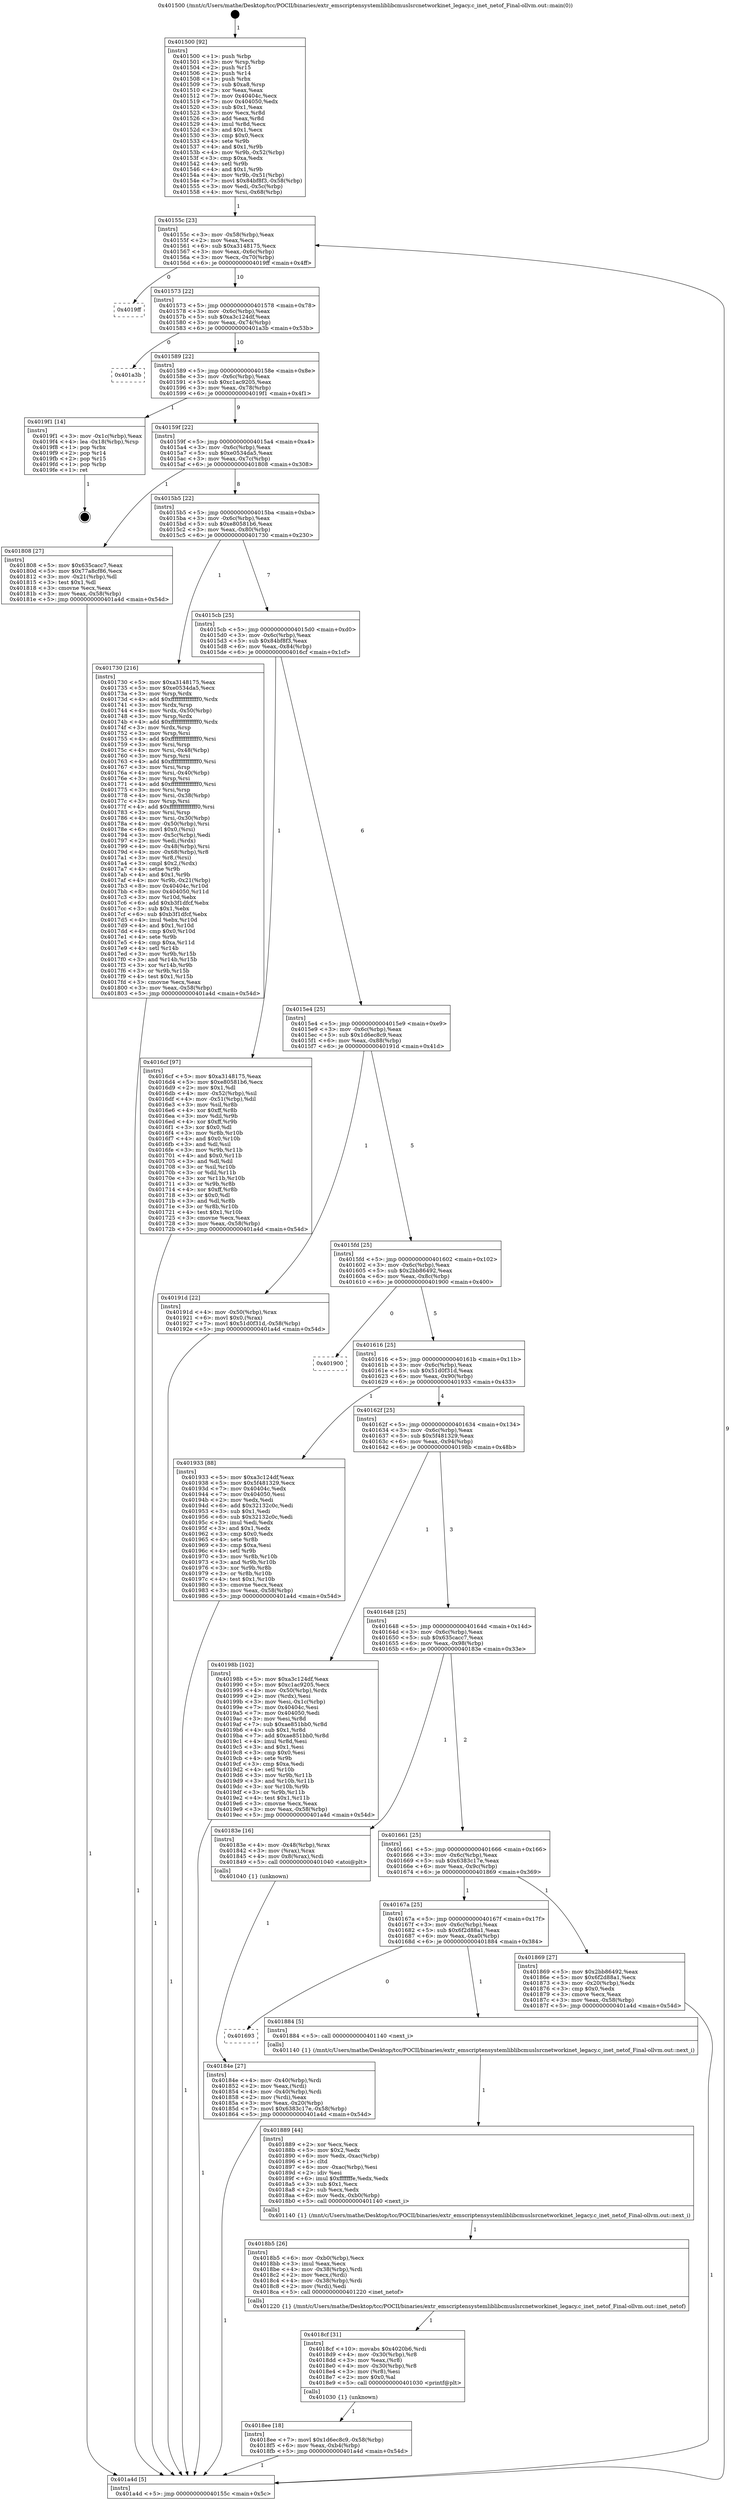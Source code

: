 digraph "0x401500" {
  label = "0x401500 (/mnt/c/Users/mathe/Desktop/tcc/POCII/binaries/extr_emscriptensystemliblibcmuslsrcnetworkinet_legacy.c_inet_netof_Final-ollvm.out::main(0))"
  labelloc = "t"
  node[shape=record]

  Entry [label="",width=0.3,height=0.3,shape=circle,fillcolor=black,style=filled]
  "0x40155c" [label="{
     0x40155c [23]\l
     | [instrs]\l
     &nbsp;&nbsp;0x40155c \<+3\>: mov -0x58(%rbp),%eax\l
     &nbsp;&nbsp;0x40155f \<+2\>: mov %eax,%ecx\l
     &nbsp;&nbsp;0x401561 \<+6\>: sub $0xa3148175,%ecx\l
     &nbsp;&nbsp;0x401567 \<+3\>: mov %eax,-0x6c(%rbp)\l
     &nbsp;&nbsp;0x40156a \<+3\>: mov %ecx,-0x70(%rbp)\l
     &nbsp;&nbsp;0x40156d \<+6\>: je 00000000004019ff \<main+0x4ff\>\l
  }"]
  "0x4019ff" [label="{
     0x4019ff\l
  }", style=dashed]
  "0x401573" [label="{
     0x401573 [22]\l
     | [instrs]\l
     &nbsp;&nbsp;0x401573 \<+5\>: jmp 0000000000401578 \<main+0x78\>\l
     &nbsp;&nbsp;0x401578 \<+3\>: mov -0x6c(%rbp),%eax\l
     &nbsp;&nbsp;0x40157b \<+5\>: sub $0xa3c124df,%eax\l
     &nbsp;&nbsp;0x401580 \<+3\>: mov %eax,-0x74(%rbp)\l
     &nbsp;&nbsp;0x401583 \<+6\>: je 0000000000401a3b \<main+0x53b\>\l
  }"]
  Exit [label="",width=0.3,height=0.3,shape=circle,fillcolor=black,style=filled,peripheries=2]
  "0x401a3b" [label="{
     0x401a3b\l
  }", style=dashed]
  "0x401589" [label="{
     0x401589 [22]\l
     | [instrs]\l
     &nbsp;&nbsp;0x401589 \<+5\>: jmp 000000000040158e \<main+0x8e\>\l
     &nbsp;&nbsp;0x40158e \<+3\>: mov -0x6c(%rbp),%eax\l
     &nbsp;&nbsp;0x401591 \<+5\>: sub $0xc1ac9205,%eax\l
     &nbsp;&nbsp;0x401596 \<+3\>: mov %eax,-0x78(%rbp)\l
     &nbsp;&nbsp;0x401599 \<+6\>: je 00000000004019f1 \<main+0x4f1\>\l
  }"]
  "0x4018ee" [label="{
     0x4018ee [18]\l
     | [instrs]\l
     &nbsp;&nbsp;0x4018ee \<+7\>: movl $0x1d6ec8c9,-0x58(%rbp)\l
     &nbsp;&nbsp;0x4018f5 \<+6\>: mov %eax,-0xb4(%rbp)\l
     &nbsp;&nbsp;0x4018fb \<+5\>: jmp 0000000000401a4d \<main+0x54d\>\l
  }"]
  "0x4019f1" [label="{
     0x4019f1 [14]\l
     | [instrs]\l
     &nbsp;&nbsp;0x4019f1 \<+3\>: mov -0x1c(%rbp),%eax\l
     &nbsp;&nbsp;0x4019f4 \<+4\>: lea -0x18(%rbp),%rsp\l
     &nbsp;&nbsp;0x4019f8 \<+1\>: pop %rbx\l
     &nbsp;&nbsp;0x4019f9 \<+2\>: pop %r14\l
     &nbsp;&nbsp;0x4019fb \<+2\>: pop %r15\l
     &nbsp;&nbsp;0x4019fd \<+1\>: pop %rbp\l
     &nbsp;&nbsp;0x4019fe \<+1\>: ret\l
  }"]
  "0x40159f" [label="{
     0x40159f [22]\l
     | [instrs]\l
     &nbsp;&nbsp;0x40159f \<+5\>: jmp 00000000004015a4 \<main+0xa4\>\l
     &nbsp;&nbsp;0x4015a4 \<+3\>: mov -0x6c(%rbp),%eax\l
     &nbsp;&nbsp;0x4015a7 \<+5\>: sub $0xe0534da5,%eax\l
     &nbsp;&nbsp;0x4015ac \<+3\>: mov %eax,-0x7c(%rbp)\l
     &nbsp;&nbsp;0x4015af \<+6\>: je 0000000000401808 \<main+0x308\>\l
  }"]
  "0x4018cf" [label="{
     0x4018cf [31]\l
     | [instrs]\l
     &nbsp;&nbsp;0x4018cf \<+10\>: movabs $0x4020b6,%rdi\l
     &nbsp;&nbsp;0x4018d9 \<+4\>: mov -0x30(%rbp),%r8\l
     &nbsp;&nbsp;0x4018dd \<+3\>: mov %eax,(%r8)\l
     &nbsp;&nbsp;0x4018e0 \<+4\>: mov -0x30(%rbp),%r8\l
     &nbsp;&nbsp;0x4018e4 \<+3\>: mov (%r8),%esi\l
     &nbsp;&nbsp;0x4018e7 \<+2\>: mov $0x0,%al\l
     &nbsp;&nbsp;0x4018e9 \<+5\>: call 0000000000401030 \<printf@plt\>\l
     | [calls]\l
     &nbsp;&nbsp;0x401030 \{1\} (unknown)\l
  }"]
  "0x401808" [label="{
     0x401808 [27]\l
     | [instrs]\l
     &nbsp;&nbsp;0x401808 \<+5\>: mov $0x635cacc7,%eax\l
     &nbsp;&nbsp;0x40180d \<+5\>: mov $0x77a8cf86,%ecx\l
     &nbsp;&nbsp;0x401812 \<+3\>: mov -0x21(%rbp),%dl\l
     &nbsp;&nbsp;0x401815 \<+3\>: test $0x1,%dl\l
     &nbsp;&nbsp;0x401818 \<+3\>: cmovne %ecx,%eax\l
     &nbsp;&nbsp;0x40181b \<+3\>: mov %eax,-0x58(%rbp)\l
     &nbsp;&nbsp;0x40181e \<+5\>: jmp 0000000000401a4d \<main+0x54d\>\l
  }"]
  "0x4015b5" [label="{
     0x4015b5 [22]\l
     | [instrs]\l
     &nbsp;&nbsp;0x4015b5 \<+5\>: jmp 00000000004015ba \<main+0xba\>\l
     &nbsp;&nbsp;0x4015ba \<+3\>: mov -0x6c(%rbp),%eax\l
     &nbsp;&nbsp;0x4015bd \<+5\>: sub $0xe80581b6,%eax\l
     &nbsp;&nbsp;0x4015c2 \<+3\>: mov %eax,-0x80(%rbp)\l
     &nbsp;&nbsp;0x4015c5 \<+6\>: je 0000000000401730 \<main+0x230\>\l
  }"]
  "0x4018b5" [label="{
     0x4018b5 [26]\l
     | [instrs]\l
     &nbsp;&nbsp;0x4018b5 \<+6\>: mov -0xb0(%rbp),%ecx\l
     &nbsp;&nbsp;0x4018bb \<+3\>: imul %eax,%ecx\l
     &nbsp;&nbsp;0x4018be \<+4\>: mov -0x38(%rbp),%rdi\l
     &nbsp;&nbsp;0x4018c2 \<+2\>: mov %ecx,(%rdi)\l
     &nbsp;&nbsp;0x4018c4 \<+4\>: mov -0x38(%rbp),%rdi\l
     &nbsp;&nbsp;0x4018c8 \<+2\>: mov (%rdi),%edi\l
     &nbsp;&nbsp;0x4018ca \<+5\>: call 0000000000401220 \<inet_netof\>\l
     | [calls]\l
     &nbsp;&nbsp;0x401220 \{1\} (/mnt/c/Users/mathe/Desktop/tcc/POCII/binaries/extr_emscriptensystemliblibcmuslsrcnetworkinet_legacy.c_inet_netof_Final-ollvm.out::inet_netof)\l
  }"]
  "0x401730" [label="{
     0x401730 [216]\l
     | [instrs]\l
     &nbsp;&nbsp;0x401730 \<+5\>: mov $0xa3148175,%eax\l
     &nbsp;&nbsp;0x401735 \<+5\>: mov $0xe0534da5,%ecx\l
     &nbsp;&nbsp;0x40173a \<+3\>: mov %rsp,%rdx\l
     &nbsp;&nbsp;0x40173d \<+4\>: add $0xfffffffffffffff0,%rdx\l
     &nbsp;&nbsp;0x401741 \<+3\>: mov %rdx,%rsp\l
     &nbsp;&nbsp;0x401744 \<+4\>: mov %rdx,-0x50(%rbp)\l
     &nbsp;&nbsp;0x401748 \<+3\>: mov %rsp,%rdx\l
     &nbsp;&nbsp;0x40174b \<+4\>: add $0xfffffffffffffff0,%rdx\l
     &nbsp;&nbsp;0x40174f \<+3\>: mov %rdx,%rsp\l
     &nbsp;&nbsp;0x401752 \<+3\>: mov %rsp,%rsi\l
     &nbsp;&nbsp;0x401755 \<+4\>: add $0xfffffffffffffff0,%rsi\l
     &nbsp;&nbsp;0x401759 \<+3\>: mov %rsi,%rsp\l
     &nbsp;&nbsp;0x40175c \<+4\>: mov %rsi,-0x48(%rbp)\l
     &nbsp;&nbsp;0x401760 \<+3\>: mov %rsp,%rsi\l
     &nbsp;&nbsp;0x401763 \<+4\>: add $0xfffffffffffffff0,%rsi\l
     &nbsp;&nbsp;0x401767 \<+3\>: mov %rsi,%rsp\l
     &nbsp;&nbsp;0x40176a \<+4\>: mov %rsi,-0x40(%rbp)\l
     &nbsp;&nbsp;0x40176e \<+3\>: mov %rsp,%rsi\l
     &nbsp;&nbsp;0x401771 \<+4\>: add $0xfffffffffffffff0,%rsi\l
     &nbsp;&nbsp;0x401775 \<+3\>: mov %rsi,%rsp\l
     &nbsp;&nbsp;0x401778 \<+4\>: mov %rsi,-0x38(%rbp)\l
     &nbsp;&nbsp;0x40177c \<+3\>: mov %rsp,%rsi\l
     &nbsp;&nbsp;0x40177f \<+4\>: add $0xfffffffffffffff0,%rsi\l
     &nbsp;&nbsp;0x401783 \<+3\>: mov %rsi,%rsp\l
     &nbsp;&nbsp;0x401786 \<+4\>: mov %rsi,-0x30(%rbp)\l
     &nbsp;&nbsp;0x40178a \<+4\>: mov -0x50(%rbp),%rsi\l
     &nbsp;&nbsp;0x40178e \<+6\>: movl $0x0,(%rsi)\l
     &nbsp;&nbsp;0x401794 \<+3\>: mov -0x5c(%rbp),%edi\l
     &nbsp;&nbsp;0x401797 \<+2\>: mov %edi,(%rdx)\l
     &nbsp;&nbsp;0x401799 \<+4\>: mov -0x48(%rbp),%rsi\l
     &nbsp;&nbsp;0x40179d \<+4\>: mov -0x68(%rbp),%r8\l
     &nbsp;&nbsp;0x4017a1 \<+3\>: mov %r8,(%rsi)\l
     &nbsp;&nbsp;0x4017a4 \<+3\>: cmpl $0x2,(%rdx)\l
     &nbsp;&nbsp;0x4017a7 \<+4\>: setne %r9b\l
     &nbsp;&nbsp;0x4017ab \<+4\>: and $0x1,%r9b\l
     &nbsp;&nbsp;0x4017af \<+4\>: mov %r9b,-0x21(%rbp)\l
     &nbsp;&nbsp;0x4017b3 \<+8\>: mov 0x40404c,%r10d\l
     &nbsp;&nbsp;0x4017bb \<+8\>: mov 0x404050,%r11d\l
     &nbsp;&nbsp;0x4017c3 \<+3\>: mov %r10d,%ebx\l
     &nbsp;&nbsp;0x4017c6 \<+6\>: add $0xb3f1dfcf,%ebx\l
     &nbsp;&nbsp;0x4017cc \<+3\>: sub $0x1,%ebx\l
     &nbsp;&nbsp;0x4017cf \<+6\>: sub $0xb3f1dfcf,%ebx\l
     &nbsp;&nbsp;0x4017d5 \<+4\>: imul %ebx,%r10d\l
     &nbsp;&nbsp;0x4017d9 \<+4\>: and $0x1,%r10d\l
     &nbsp;&nbsp;0x4017dd \<+4\>: cmp $0x0,%r10d\l
     &nbsp;&nbsp;0x4017e1 \<+4\>: sete %r9b\l
     &nbsp;&nbsp;0x4017e5 \<+4\>: cmp $0xa,%r11d\l
     &nbsp;&nbsp;0x4017e9 \<+4\>: setl %r14b\l
     &nbsp;&nbsp;0x4017ed \<+3\>: mov %r9b,%r15b\l
     &nbsp;&nbsp;0x4017f0 \<+3\>: and %r14b,%r15b\l
     &nbsp;&nbsp;0x4017f3 \<+3\>: xor %r14b,%r9b\l
     &nbsp;&nbsp;0x4017f6 \<+3\>: or %r9b,%r15b\l
     &nbsp;&nbsp;0x4017f9 \<+4\>: test $0x1,%r15b\l
     &nbsp;&nbsp;0x4017fd \<+3\>: cmovne %ecx,%eax\l
     &nbsp;&nbsp;0x401800 \<+3\>: mov %eax,-0x58(%rbp)\l
     &nbsp;&nbsp;0x401803 \<+5\>: jmp 0000000000401a4d \<main+0x54d\>\l
  }"]
  "0x4015cb" [label="{
     0x4015cb [25]\l
     | [instrs]\l
     &nbsp;&nbsp;0x4015cb \<+5\>: jmp 00000000004015d0 \<main+0xd0\>\l
     &nbsp;&nbsp;0x4015d0 \<+3\>: mov -0x6c(%rbp),%eax\l
     &nbsp;&nbsp;0x4015d3 \<+5\>: sub $0x84bf8f3,%eax\l
     &nbsp;&nbsp;0x4015d8 \<+6\>: mov %eax,-0x84(%rbp)\l
     &nbsp;&nbsp;0x4015de \<+6\>: je 00000000004016cf \<main+0x1cf\>\l
  }"]
  "0x401889" [label="{
     0x401889 [44]\l
     | [instrs]\l
     &nbsp;&nbsp;0x401889 \<+2\>: xor %ecx,%ecx\l
     &nbsp;&nbsp;0x40188b \<+5\>: mov $0x2,%edx\l
     &nbsp;&nbsp;0x401890 \<+6\>: mov %edx,-0xac(%rbp)\l
     &nbsp;&nbsp;0x401896 \<+1\>: cltd\l
     &nbsp;&nbsp;0x401897 \<+6\>: mov -0xac(%rbp),%esi\l
     &nbsp;&nbsp;0x40189d \<+2\>: idiv %esi\l
     &nbsp;&nbsp;0x40189f \<+6\>: imul $0xfffffffe,%edx,%edx\l
     &nbsp;&nbsp;0x4018a5 \<+3\>: sub $0x1,%ecx\l
     &nbsp;&nbsp;0x4018a8 \<+2\>: sub %ecx,%edx\l
     &nbsp;&nbsp;0x4018aa \<+6\>: mov %edx,-0xb0(%rbp)\l
     &nbsp;&nbsp;0x4018b0 \<+5\>: call 0000000000401140 \<next_i\>\l
     | [calls]\l
     &nbsp;&nbsp;0x401140 \{1\} (/mnt/c/Users/mathe/Desktop/tcc/POCII/binaries/extr_emscriptensystemliblibcmuslsrcnetworkinet_legacy.c_inet_netof_Final-ollvm.out::next_i)\l
  }"]
  "0x4016cf" [label="{
     0x4016cf [97]\l
     | [instrs]\l
     &nbsp;&nbsp;0x4016cf \<+5\>: mov $0xa3148175,%eax\l
     &nbsp;&nbsp;0x4016d4 \<+5\>: mov $0xe80581b6,%ecx\l
     &nbsp;&nbsp;0x4016d9 \<+2\>: mov $0x1,%dl\l
     &nbsp;&nbsp;0x4016db \<+4\>: mov -0x52(%rbp),%sil\l
     &nbsp;&nbsp;0x4016df \<+4\>: mov -0x51(%rbp),%dil\l
     &nbsp;&nbsp;0x4016e3 \<+3\>: mov %sil,%r8b\l
     &nbsp;&nbsp;0x4016e6 \<+4\>: xor $0xff,%r8b\l
     &nbsp;&nbsp;0x4016ea \<+3\>: mov %dil,%r9b\l
     &nbsp;&nbsp;0x4016ed \<+4\>: xor $0xff,%r9b\l
     &nbsp;&nbsp;0x4016f1 \<+3\>: xor $0x0,%dl\l
     &nbsp;&nbsp;0x4016f4 \<+3\>: mov %r8b,%r10b\l
     &nbsp;&nbsp;0x4016f7 \<+4\>: and $0x0,%r10b\l
     &nbsp;&nbsp;0x4016fb \<+3\>: and %dl,%sil\l
     &nbsp;&nbsp;0x4016fe \<+3\>: mov %r9b,%r11b\l
     &nbsp;&nbsp;0x401701 \<+4\>: and $0x0,%r11b\l
     &nbsp;&nbsp;0x401705 \<+3\>: and %dl,%dil\l
     &nbsp;&nbsp;0x401708 \<+3\>: or %sil,%r10b\l
     &nbsp;&nbsp;0x40170b \<+3\>: or %dil,%r11b\l
     &nbsp;&nbsp;0x40170e \<+3\>: xor %r11b,%r10b\l
     &nbsp;&nbsp;0x401711 \<+3\>: or %r9b,%r8b\l
     &nbsp;&nbsp;0x401714 \<+4\>: xor $0xff,%r8b\l
     &nbsp;&nbsp;0x401718 \<+3\>: or $0x0,%dl\l
     &nbsp;&nbsp;0x40171b \<+3\>: and %dl,%r8b\l
     &nbsp;&nbsp;0x40171e \<+3\>: or %r8b,%r10b\l
     &nbsp;&nbsp;0x401721 \<+4\>: test $0x1,%r10b\l
     &nbsp;&nbsp;0x401725 \<+3\>: cmovne %ecx,%eax\l
     &nbsp;&nbsp;0x401728 \<+3\>: mov %eax,-0x58(%rbp)\l
     &nbsp;&nbsp;0x40172b \<+5\>: jmp 0000000000401a4d \<main+0x54d\>\l
  }"]
  "0x4015e4" [label="{
     0x4015e4 [25]\l
     | [instrs]\l
     &nbsp;&nbsp;0x4015e4 \<+5\>: jmp 00000000004015e9 \<main+0xe9\>\l
     &nbsp;&nbsp;0x4015e9 \<+3\>: mov -0x6c(%rbp),%eax\l
     &nbsp;&nbsp;0x4015ec \<+5\>: sub $0x1d6ec8c9,%eax\l
     &nbsp;&nbsp;0x4015f1 \<+6\>: mov %eax,-0x88(%rbp)\l
     &nbsp;&nbsp;0x4015f7 \<+6\>: je 000000000040191d \<main+0x41d\>\l
  }"]
  "0x401a4d" [label="{
     0x401a4d [5]\l
     | [instrs]\l
     &nbsp;&nbsp;0x401a4d \<+5\>: jmp 000000000040155c \<main+0x5c\>\l
  }"]
  "0x401500" [label="{
     0x401500 [92]\l
     | [instrs]\l
     &nbsp;&nbsp;0x401500 \<+1\>: push %rbp\l
     &nbsp;&nbsp;0x401501 \<+3\>: mov %rsp,%rbp\l
     &nbsp;&nbsp;0x401504 \<+2\>: push %r15\l
     &nbsp;&nbsp;0x401506 \<+2\>: push %r14\l
     &nbsp;&nbsp;0x401508 \<+1\>: push %rbx\l
     &nbsp;&nbsp;0x401509 \<+7\>: sub $0xa8,%rsp\l
     &nbsp;&nbsp;0x401510 \<+2\>: xor %eax,%eax\l
     &nbsp;&nbsp;0x401512 \<+7\>: mov 0x40404c,%ecx\l
     &nbsp;&nbsp;0x401519 \<+7\>: mov 0x404050,%edx\l
     &nbsp;&nbsp;0x401520 \<+3\>: sub $0x1,%eax\l
     &nbsp;&nbsp;0x401523 \<+3\>: mov %ecx,%r8d\l
     &nbsp;&nbsp;0x401526 \<+3\>: add %eax,%r8d\l
     &nbsp;&nbsp;0x401529 \<+4\>: imul %r8d,%ecx\l
     &nbsp;&nbsp;0x40152d \<+3\>: and $0x1,%ecx\l
     &nbsp;&nbsp;0x401530 \<+3\>: cmp $0x0,%ecx\l
     &nbsp;&nbsp;0x401533 \<+4\>: sete %r9b\l
     &nbsp;&nbsp;0x401537 \<+4\>: and $0x1,%r9b\l
     &nbsp;&nbsp;0x40153b \<+4\>: mov %r9b,-0x52(%rbp)\l
     &nbsp;&nbsp;0x40153f \<+3\>: cmp $0xa,%edx\l
     &nbsp;&nbsp;0x401542 \<+4\>: setl %r9b\l
     &nbsp;&nbsp;0x401546 \<+4\>: and $0x1,%r9b\l
     &nbsp;&nbsp;0x40154a \<+4\>: mov %r9b,-0x51(%rbp)\l
     &nbsp;&nbsp;0x40154e \<+7\>: movl $0x84bf8f3,-0x58(%rbp)\l
     &nbsp;&nbsp;0x401555 \<+3\>: mov %edi,-0x5c(%rbp)\l
     &nbsp;&nbsp;0x401558 \<+4\>: mov %rsi,-0x68(%rbp)\l
  }"]
  "0x401693" [label="{
     0x401693\l
  }", style=dashed]
  "0x40191d" [label="{
     0x40191d [22]\l
     | [instrs]\l
     &nbsp;&nbsp;0x40191d \<+4\>: mov -0x50(%rbp),%rax\l
     &nbsp;&nbsp;0x401921 \<+6\>: movl $0x0,(%rax)\l
     &nbsp;&nbsp;0x401927 \<+7\>: movl $0x51d0f31d,-0x58(%rbp)\l
     &nbsp;&nbsp;0x40192e \<+5\>: jmp 0000000000401a4d \<main+0x54d\>\l
  }"]
  "0x4015fd" [label="{
     0x4015fd [25]\l
     | [instrs]\l
     &nbsp;&nbsp;0x4015fd \<+5\>: jmp 0000000000401602 \<main+0x102\>\l
     &nbsp;&nbsp;0x401602 \<+3\>: mov -0x6c(%rbp),%eax\l
     &nbsp;&nbsp;0x401605 \<+5\>: sub $0x2bb86492,%eax\l
     &nbsp;&nbsp;0x40160a \<+6\>: mov %eax,-0x8c(%rbp)\l
     &nbsp;&nbsp;0x401610 \<+6\>: je 0000000000401900 \<main+0x400\>\l
  }"]
  "0x401884" [label="{
     0x401884 [5]\l
     | [instrs]\l
     &nbsp;&nbsp;0x401884 \<+5\>: call 0000000000401140 \<next_i\>\l
     | [calls]\l
     &nbsp;&nbsp;0x401140 \{1\} (/mnt/c/Users/mathe/Desktop/tcc/POCII/binaries/extr_emscriptensystemliblibcmuslsrcnetworkinet_legacy.c_inet_netof_Final-ollvm.out::next_i)\l
  }"]
  "0x401900" [label="{
     0x401900\l
  }", style=dashed]
  "0x401616" [label="{
     0x401616 [25]\l
     | [instrs]\l
     &nbsp;&nbsp;0x401616 \<+5\>: jmp 000000000040161b \<main+0x11b\>\l
     &nbsp;&nbsp;0x40161b \<+3\>: mov -0x6c(%rbp),%eax\l
     &nbsp;&nbsp;0x40161e \<+5\>: sub $0x51d0f31d,%eax\l
     &nbsp;&nbsp;0x401623 \<+6\>: mov %eax,-0x90(%rbp)\l
     &nbsp;&nbsp;0x401629 \<+6\>: je 0000000000401933 \<main+0x433\>\l
  }"]
  "0x40167a" [label="{
     0x40167a [25]\l
     | [instrs]\l
     &nbsp;&nbsp;0x40167a \<+5\>: jmp 000000000040167f \<main+0x17f\>\l
     &nbsp;&nbsp;0x40167f \<+3\>: mov -0x6c(%rbp),%eax\l
     &nbsp;&nbsp;0x401682 \<+5\>: sub $0x6f2d88a1,%eax\l
     &nbsp;&nbsp;0x401687 \<+6\>: mov %eax,-0xa0(%rbp)\l
     &nbsp;&nbsp;0x40168d \<+6\>: je 0000000000401884 \<main+0x384\>\l
  }"]
  "0x401933" [label="{
     0x401933 [88]\l
     | [instrs]\l
     &nbsp;&nbsp;0x401933 \<+5\>: mov $0xa3c124df,%eax\l
     &nbsp;&nbsp;0x401938 \<+5\>: mov $0x5f481329,%ecx\l
     &nbsp;&nbsp;0x40193d \<+7\>: mov 0x40404c,%edx\l
     &nbsp;&nbsp;0x401944 \<+7\>: mov 0x404050,%esi\l
     &nbsp;&nbsp;0x40194b \<+2\>: mov %edx,%edi\l
     &nbsp;&nbsp;0x40194d \<+6\>: add $0x32132c0c,%edi\l
     &nbsp;&nbsp;0x401953 \<+3\>: sub $0x1,%edi\l
     &nbsp;&nbsp;0x401956 \<+6\>: sub $0x32132c0c,%edi\l
     &nbsp;&nbsp;0x40195c \<+3\>: imul %edi,%edx\l
     &nbsp;&nbsp;0x40195f \<+3\>: and $0x1,%edx\l
     &nbsp;&nbsp;0x401962 \<+3\>: cmp $0x0,%edx\l
     &nbsp;&nbsp;0x401965 \<+4\>: sete %r8b\l
     &nbsp;&nbsp;0x401969 \<+3\>: cmp $0xa,%esi\l
     &nbsp;&nbsp;0x40196c \<+4\>: setl %r9b\l
     &nbsp;&nbsp;0x401970 \<+3\>: mov %r8b,%r10b\l
     &nbsp;&nbsp;0x401973 \<+3\>: and %r9b,%r10b\l
     &nbsp;&nbsp;0x401976 \<+3\>: xor %r9b,%r8b\l
     &nbsp;&nbsp;0x401979 \<+3\>: or %r8b,%r10b\l
     &nbsp;&nbsp;0x40197c \<+4\>: test $0x1,%r10b\l
     &nbsp;&nbsp;0x401980 \<+3\>: cmovne %ecx,%eax\l
     &nbsp;&nbsp;0x401983 \<+3\>: mov %eax,-0x58(%rbp)\l
     &nbsp;&nbsp;0x401986 \<+5\>: jmp 0000000000401a4d \<main+0x54d\>\l
  }"]
  "0x40162f" [label="{
     0x40162f [25]\l
     | [instrs]\l
     &nbsp;&nbsp;0x40162f \<+5\>: jmp 0000000000401634 \<main+0x134\>\l
     &nbsp;&nbsp;0x401634 \<+3\>: mov -0x6c(%rbp),%eax\l
     &nbsp;&nbsp;0x401637 \<+5\>: sub $0x5f481329,%eax\l
     &nbsp;&nbsp;0x40163c \<+6\>: mov %eax,-0x94(%rbp)\l
     &nbsp;&nbsp;0x401642 \<+6\>: je 000000000040198b \<main+0x48b\>\l
  }"]
  "0x401869" [label="{
     0x401869 [27]\l
     | [instrs]\l
     &nbsp;&nbsp;0x401869 \<+5\>: mov $0x2bb86492,%eax\l
     &nbsp;&nbsp;0x40186e \<+5\>: mov $0x6f2d88a1,%ecx\l
     &nbsp;&nbsp;0x401873 \<+3\>: mov -0x20(%rbp),%edx\l
     &nbsp;&nbsp;0x401876 \<+3\>: cmp $0x0,%edx\l
     &nbsp;&nbsp;0x401879 \<+3\>: cmove %ecx,%eax\l
     &nbsp;&nbsp;0x40187c \<+3\>: mov %eax,-0x58(%rbp)\l
     &nbsp;&nbsp;0x40187f \<+5\>: jmp 0000000000401a4d \<main+0x54d\>\l
  }"]
  "0x40198b" [label="{
     0x40198b [102]\l
     | [instrs]\l
     &nbsp;&nbsp;0x40198b \<+5\>: mov $0xa3c124df,%eax\l
     &nbsp;&nbsp;0x401990 \<+5\>: mov $0xc1ac9205,%ecx\l
     &nbsp;&nbsp;0x401995 \<+4\>: mov -0x50(%rbp),%rdx\l
     &nbsp;&nbsp;0x401999 \<+2\>: mov (%rdx),%esi\l
     &nbsp;&nbsp;0x40199b \<+3\>: mov %esi,-0x1c(%rbp)\l
     &nbsp;&nbsp;0x40199e \<+7\>: mov 0x40404c,%esi\l
     &nbsp;&nbsp;0x4019a5 \<+7\>: mov 0x404050,%edi\l
     &nbsp;&nbsp;0x4019ac \<+3\>: mov %esi,%r8d\l
     &nbsp;&nbsp;0x4019af \<+7\>: sub $0xae851bb0,%r8d\l
     &nbsp;&nbsp;0x4019b6 \<+4\>: sub $0x1,%r8d\l
     &nbsp;&nbsp;0x4019ba \<+7\>: add $0xae851bb0,%r8d\l
     &nbsp;&nbsp;0x4019c1 \<+4\>: imul %r8d,%esi\l
     &nbsp;&nbsp;0x4019c5 \<+3\>: and $0x1,%esi\l
     &nbsp;&nbsp;0x4019c8 \<+3\>: cmp $0x0,%esi\l
     &nbsp;&nbsp;0x4019cb \<+4\>: sete %r9b\l
     &nbsp;&nbsp;0x4019cf \<+3\>: cmp $0xa,%edi\l
     &nbsp;&nbsp;0x4019d2 \<+4\>: setl %r10b\l
     &nbsp;&nbsp;0x4019d6 \<+3\>: mov %r9b,%r11b\l
     &nbsp;&nbsp;0x4019d9 \<+3\>: and %r10b,%r11b\l
     &nbsp;&nbsp;0x4019dc \<+3\>: xor %r10b,%r9b\l
     &nbsp;&nbsp;0x4019df \<+3\>: or %r9b,%r11b\l
     &nbsp;&nbsp;0x4019e2 \<+4\>: test $0x1,%r11b\l
     &nbsp;&nbsp;0x4019e6 \<+3\>: cmovne %ecx,%eax\l
     &nbsp;&nbsp;0x4019e9 \<+3\>: mov %eax,-0x58(%rbp)\l
     &nbsp;&nbsp;0x4019ec \<+5\>: jmp 0000000000401a4d \<main+0x54d\>\l
  }"]
  "0x401648" [label="{
     0x401648 [25]\l
     | [instrs]\l
     &nbsp;&nbsp;0x401648 \<+5\>: jmp 000000000040164d \<main+0x14d\>\l
     &nbsp;&nbsp;0x40164d \<+3\>: mov -0x6c(%rbp),%eax\l
     &nbsp;&nbsp;0x401650 \<+5\>: sub $0x635cacc7,%eax\l
     &nbsp;&nbsp;0x401655 \<+6\>: mov %eax,-0x98(%rbp)\l
     &nbsp;&nbsp;0x40165b \<+6\>: je 000000000040183e \<main+0x33e\>\l
  }"]
  "0x40184e" [label="{
     0x40184e [27]\l
     | [instrs]\l
     &nbsp;&nbsp;0x40184e \<+4\>: mov -0x40(%rbp),%rdi\l
     &nbsp;&nbsp;0x401852 \<+2\>: mov %eax,(%rdi)\l
     &nbsp;&nbsp;0x401854 \<+4\>: mov -0x40(%rbp),%rdi\l
     &nbsp;&nbsp;0x401858 \<+2\>: mov (%rdi),%eax\l
     &nbsp;&nbsp;0x40185a \<+3\>: mov %eax,-0x20(%rbp)\l
     &nbsp;&nbsp;0x40185d \<+7\>: movl $0x6383c17e,-0x58(%rbp)\l
     &nbsp;&nbsp;0x401864 \<+5\>: jmp 0000000000401a4d \<main+0x54d\>\l
  }"]
  "0x40183e" [label="{
     0x40183e [16]\l
     | [instrs]\l
     &nbsp;&nbsp;0x40183e \<+4\>: mov -0x48(%rbp),%rax\l
     &nbsp;&nbsp;0x401842 \<+3\>: mov (%rax),%rax\l
     &nbsp;&nbsp;0x401845 \<+4\>: mov 0x8(%rax),%rdi\l
     &nbsp;&nbsp;0x401849 \<+5\>: call 0000000000401040 \<atoi@plt\>\l
     | [calls]\l
     &nbsp;&nbsp;0x401040 \{1\} (unknown)\l
  }"]
  "0x401661" [label="{
     0x401661 [25]\l
     | [instrs]\l
     &nbsp;&nbsp;0x401661 \<+5\>: jmp 0000000000401666 \<main+0x166\>\l
     &nbsp;&nbsp;0x401666 \<+3\>: mov -0x6c(%rbp),%eax\l
     &nbsp;&nbsp;0x401669 \<+5\>: sub $0x6383c17e,%eax\l
     &nbsp;&nbsp;0x40166e \<+6\>: mov %eax,-0x9c(%rbp)\l
     &nbsp;&nbsp;0x401674 \<+6\>: je 0000000000401869 \<main+0x369\>\l
  }"]
  Entry -> "0x401500" [label=" 1"]
  "0x40155c" -> "0x4019ff" [label=" 0"]
  "0x40155c" -> "0x401573" [label=" 10"]
  "0x4019f1" -> Exit [label=" 1"]
  "0x401573" -> "0x401a3b" [label=" 0"]
  "0x401573" -> "0x401589" [label=" 10"]
  "0x40198b" -> "0x401a4d" [label=" 1"]
  "0x401589" -> "0x4019f1" [label=" 1"]
  "0x401589" -> "0x40159f" [label=" 9"]
  "0x401933" -> "0x401a4d" [label=" 1"]
  "0x40159f" -> "0x401808" [label=" 1"]
  "0x40159f" -> "0x4015b5" [label=" 8"]
  "0x40191d" -> "0x401a4d" [label=" 1"]
  "0x4015b5" -> "0x401730" [label=" 1"]
  "0x4015b5" -> "0x4015cb" [label=" 7"]
  "0x4018ee" -> "0x401a4d" [label=" 1"]
  "0x4015cb" -> "0x4016cf" [label=" 1"]
  "0x4015cb" -> "0x4015e4" [label=" 6"]
  "0x4016cf" -> "0x401a4d" [label=" 1"]
  "0x401500" -> "0x40155c" [label=" 1"]
  "0x401a4d" -> "0x40155c" [label=" 9"]
  "0x401730" -> "0x401a4d" [label=" 1"]
  "0x401808" -> "0x401a4d" [label=" 1"]
  "0x4018cf" -> "0x4018ee" [label=" 1"]
  "0x4015e4" -> "0x40191d" [label=" 1"]
  "0x4015e4" -> "0x4015fd" [label=" 5"]
  "0x4018b5" -> "0x4018cf" [label=" 1"]
  "0x4015fd" -> "0x401900" [label=" 0"]
  "0x4015fd" -> "0x401616" [label=" 5"]
  "0x401889" -> "0x4018b5" [label=" 1"]
  "0x401616" -> "0x401933" [label=" 1"]
  "0x401616" -> "0x40162f" [label=" 4"]
  "0x40167a" -> "0x401693" [label=" 0"]
  "0x40162f" -> "0x40198b" [label=" 1"]
  "0x40162f" -> "0x401648" [label=" 3"]
  "0x40167a" -> "0x401884" [label=" 1"]
  "0x401648" -> "0x40183e" [label=" 1"]
  "0x401648" -> "0x401661" [label=" 2"]
  "0x40183e" -> "0x40184e" [label=" 1"]
  "0x40184e" -> "0x401a4d" [label=" 1"]
  "0x401884" -> "0x401889" [label=" 1"]
  "0x401661" -> "0x401869" [label=" 1"]
  "0x401661" -> "0x40167a" [label=" 1"]
  "0x401869" -> "0x401a4d" [label=" 1"]
}
